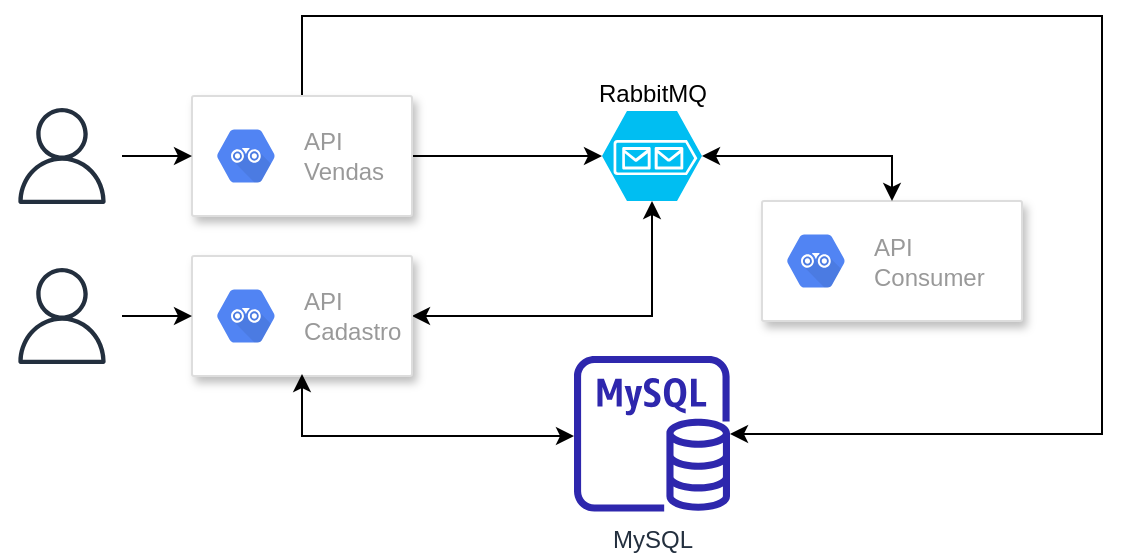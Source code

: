 <mxfile version="17.4.6"><diagram id="hpmRQ9RJ9PgHhPMpPKDp" name="Page-1"><mxGraphModel dx="1393" dy="783" grid="1" gridSize="10" guides="1" tooltips="1" connect="1" arrows="1" fold="1" page="1" pageScale="1" pageWidth="850" pageHeight="1100" math="0" shadow="0"><root><mxCell id="0"/><mxCell id="1" parent="0"/><mxCell id="jnWgSNlnUR7ZYrPF4VIY-25" style="edgeStyle=orthogonalEdgeStyle;rounded=0;jumpStyle=none;orthogonalLoop=1;jettySize=auto;html=1;startArrow=classic;startFill=1;entryX=0.5;entryY=1;entryDx=0;entryDy=0;entryPerimeter=0;" parent="1" source="jnWgSNlnUR7ZYrPF4VIY-1" target="jnWgSNlnUR7ZYrPF4VIY-20" edge="1"><mxGeometry relative="1" as="geometry"><mxPoint x="390" y="160" as="targetPoint"/></mxGeometry></mxCell><mxCell id="jnWgSNlnUR7ZYrPF4VIY-1" value="" style="strokeColor=#dddddd;shadow=1;strokeWidth=1;rounded=1;absoluteArcSize=1;arcSize=2;" parent="1" vertex="1"><mxGeometry x="75" y="220" width="110" height="60" as="geometry"/></mxCell><mxCell id="jnWgSNlnUR7ZYrPF4VIY-2" value="API&lt;br&gt;Cadastro" style="sketch=0;dashed=0;connectable=0;html=1;fillColor=#5184F3;strokeColor=none;shape=mxgraph.gcp2.hexIcon;prIcon=api_analytics;part=1;labelPosition=right;verticalLabelPosition=middle;align=left;verticalAlign=middle;spacingLeft=5;fontColor=#999999;fontSize=12;" parent="jnWgSNlnUR7ZYrPF4VIY-1" vertex="1"><mxGeometry y="0.5" width="44" height="39" relative="1" as="geometry"><mxPoint x="5" y="-19.5" as="offset"/></mxGeometry></mxCell><mxCell id="jnWgSNlnUR7ZYrPF4VIY-24" style="edgeStyle=orthogonalEdgeStyle;rounded=0;jumpStyle=none;orthogonalLoop=1;jettySize=auto;html=1;entryX=0;entryY=0.5;entryDx=0;entryDy=0;startArrow=none;startFill=0;entryPerimeter=0;" parent="1" source="jnWgSNlnUR7ZYrPF4VIY-3" target="jnWgSNlnUR7ZYrPF4VIY-20" edge="1"><mxGeometry relative="1" as="geometry"/></mxCell><mxCell id="rsvSRhO5Zt_KDtFoIl2R-1" style="edgeStyle=orthogonalEdgeStyle;rounded=0;orthogonalLoop=1;jettySize=auto;html=1;" edge="1" parent="1" source="jnWgSNlnUR7ZYrPF4VIY-3" target="jnWgSNlnUR7ZYrPF4VIY-19"><mxGeometry relative="1" as="geometry"><Array as="points"><mxPoint x="130" y="100"/><mxPoint x="530" y="100"/><mxPoint x="530" y="309"/></Array></mxGeometry></mxCell><mxCell id="jnWgSNlnUR7ZYrPF4VIY-3" value="" style="strokeColor=#dddddd;shadow=1;strokeWidth=1;rounded=1;absoluteArcSize=1;arcSize=2;" parent="1" vertex="1"><mxGeometry x="75" y="140" width="110" height="60" as="geometry"/></mxCell><mxCell id="jnWgSNlnUR7ZYrPF4VIY-4" value="API&lt;br&gt;Vendas" style="sketch=0;dashed=0;connectable=0;html=1;fillColor=#5184F3;strokeColor=none;shape=mxgraph.gcp2.hexIcon;prIcon=api_analytics;part=1;labelPosition=right;verticalLabelPosition=middle;align=left;verticalAlign=middle;spacingLeft=5;fontColor=#999999;fontSize=12;" parent="jnWgSNlnUR7ZYrPF4VIY-3" vertex="1"><mxGeometry y="0.5" width="44" height="39" relative="1" as="geometry"><mxPoint x="5" y="-19.5" as="offset"/></mxGeometry></mxCell><mxCell id="jnWgSNlnUR7ZYrPF4VIY-5" value="" style="strokeColor=#dddddd;shadow=1;strokeWidth=1;rounded=1;absoluteArcSize=1;arcSize=2;" parent="1" vertex="1"><mxGeometry x="360" y="192.5" width="130" height="60" as="geometry"/></mxCell><mxCell id="jnWgSNlnUR7ZYrPF4VIY-6" value="API&lt;br&gt;Consumer" style="sketch=0;dashed=0;connectable=0;html=1;fillColor=#5184F3;strokeColor=none;shape=mxgraph.gcp2.hexIcon;prIcon=api_analytics;part=1;labelPosition=right;verticalLabelPosition=middle;align=left;verticalAlign=middle;spacingLeft=5;fontColor=#999999;fontSize=12;" parent="jnWgSNlnUR7ZYrPF4VIY-5" vertex="1"><mxGeometry y="0.5" width="44" height="39" relative="1" as="geometry"><mxPoint x="5" y="-19.5" as="offset"/></mxGeometry></mxCell><mxCell id="jnWgSNlnUR7ZYrPF4VIY-11" value="" style="edgeStyle=orthogonalEdgeStyle;rounded=0;orthogonalLoop=1;jettySize=auto;html=1;" parent="1" source="jnWgSNlnUR7ZYrPF4VIY-8" target="jnWgSNlnUR7ZYrPF4VIY-3" edge="1"><mxGeometry relative="1" as="geometry"/></mxCell><mxCell id="jnWgSNlnUR7ZYrPF4VIY-8" value="" style="sketch=0;outlineConnect=0;fontColor=#232F3E;gradientColor=none;strokeColor=#232F3E;fillColor=#ffffff;dashed=0;verticalLabelPosition=bottom;verticalAlign=top;align=center;html=1;fontSize=12;fontStyle=0;aspect=fixed;shape=mxgraph.aws4.resourceIcon;resIcon=mxgraph.aws4.user;" parent="1" vertex="1"><mxGeometry x="-20" y="140" width="60" height="60" as="geometry"/></mxCell><mxCell id="jnWgSNlnUR7ZYrPF4VIY-14" value="" style="edgeStyle=orthogonalEdgeStyle;rounded=0;orthogonalLoop=1;jettySize=auto;html=1;" parent="1" source="jnWgSNlnUR7ZYrPF4VIY-9" target="jnWgSNlnUR7ZYrPF4VIY-1" edge="1"><mxGeometry relative="1" as="geometry"/></mxCell><mxCell id="jnWgSNlnUR7ZYrPF4VIY-9" value="" style="sketch=0;outlineConnect=0;fontColor=#232F3E;gradientColor=none;strokeColor=#232F3E;fillColor=#ffffff;dashed=0;verticalLabelPosition=bottom;verticalAlign=top;align=center;html=1;fontSize=12;fontStyle=0;aspect=fixed;shape=mxgraph.aws4.resourceIcon;resIcon=mxgraph.aws4.user;" parent="1" vertex="1"><mxGeometry x="-20" y="220" width="60" height="60" as="geometry"/></mxCell><mxCell id="jnWgSNlnUR7ZYrPF4VIY-26" style="edgeStyle=orthogonalEdgeStyle;rounded=0;jumpStyle=none;orthogonalLoop=1;jettySize=auto;html=1;startArrow=classic;startFill=1;" parent="1" source="jnWgSNlnUR7ZYrPF4VIY-19" edge="1"><mxGeometry relative="1" as="geometry"><mxPoint x="130" y="279" as="targetPoint"/><Array as="points"><mxPoint x="130" y="310"/></Array></mxGeometry></mxCell><mxCell id="jnWgSNlnUR7ZYrPF4VIY-19" value="MySQL" style="sketch=0;outlineConnect=0;fontColor=#232F3E;gradientColor=none;fillColor=#2E27AD;strokeColor=none;dashed=0;verticalLabelPosition=bottom;verticalAlign=top;align=center;html=1;fontSize=12;fontStyle=0;aspect=fixed;pointerEvents=1;shape=mxgraph.aws4.rds_mysql_instance;" parent="1" vertex="1"><mxGeometry x="266" y="269.9" width="78" height="78" as="geometry"/></mxCell><mxCell id="rsvSRhO5Zt_KDtFoIl2R-2" style="edgeStyle=orthogonalEdgeStyle;rounded=0;orthogonalLoop=1;jettySize=auto;html=1;entryX=0.5;entryY=0;entryDx=0;entryDy=0;startArrow=classic;startFill=1;" edge="1" parent="1" source="jnWgSNlnUR7ZYrPF4VIY-20" target="jnWgSNlnUR7ZYrPF4VIY-5"><mxGeometry relative="1" as="geometry"/></mxCell><mxCell id="jnWgSNlnUR7ZYrPF4VIY-20" value="RabbitMQ" style="verticalLabelPosition=top;html=1;verticalAlign=bottom;align=center;strokeColor=none;fillColor=#00BEF2;shape=mxgraph.azure.storage_queue;labelPosition=center;" parent="1" vertex="1"><mxGeometry x="280" y="147.5" width="50" height="45" as="geometry"/></mxCell></root></mxGraphModel></diagram></mxfile>